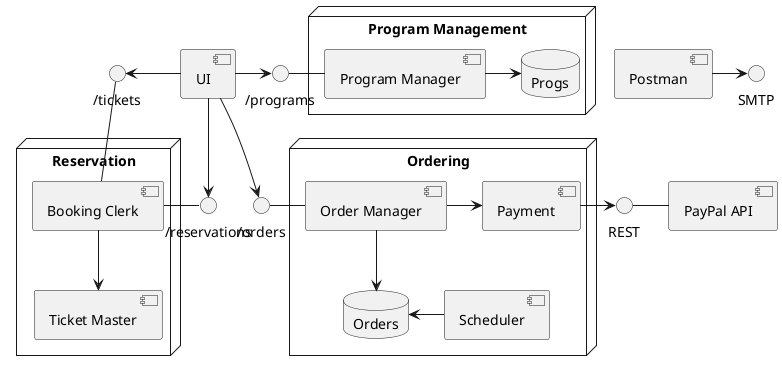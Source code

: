 @startuml
() "/orders" as ORD
() "/reservations" as RES
() "/programs" as PRO
() "/tickets" as TIC
() REST

node "Reservation" {
  [Booking Clerk] - RES
  [Booking Clerk] -u- TIC
  [Booking Clerk] --> [Ticket Master]
}

node "Ordering" {
    database "Orders" {
    }
    ORD - [Order Manager]
    [Order Manager] -> [Payment]
    [Order Manager] --> Orders
    Orders <- [Scheduler]
}

node "Program Management" {
    database "Progs" {
    }
    [Program Manager] -> Progs
}

PRO - [Program Manager]
[UI] --> ORD
[UI] --> RES
[UI] -> PRO
[UI] -l-> TIC

REST - [PayPal API]
[Payment] -> REST
[Postman] -> SMTP

@enduml